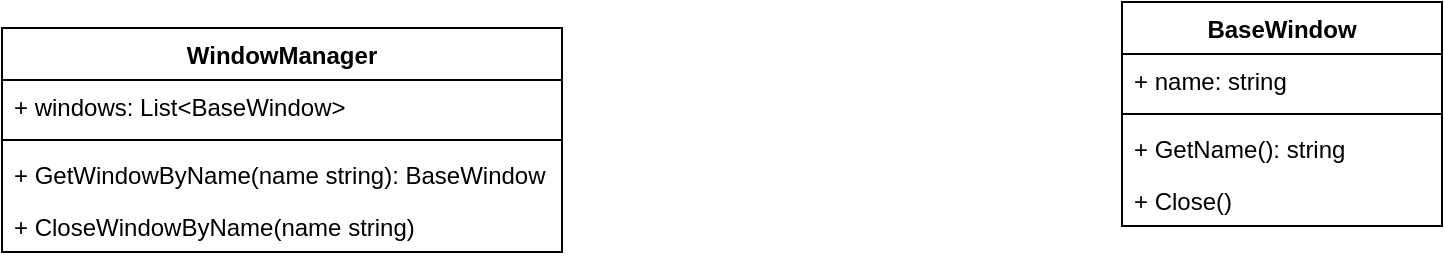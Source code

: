 <mxfile version="20.2.8" type="github">
  <diagram id="ojlUBGBj9HOvDxkowVGO" name="Page-1">
    <mxGraphModel dx="1374" dy="831" grid="1" gridSize="10" guides="1" tooltips="1" connect="1" arrows="1" fold="1" page="1" pageScale="1" pageWidth="1920" pageHeight="1200" math="0" shadow="0">
      <root>
        <mxCell id="0" />
        <mxCell id="1" parent="0" />
        <UserObject label="BaseWindow&#xa;" tooltip="Base Window Class" id="s8yhdZJHds5Np0-mlSNr-1">
          <mxCell style="swimlane;fontStyle=1;align=center;verticalAlign=top;childLayout=stackLayout;horizontal=1;startSize=26;horizontalStack=0;resizeParent=1;resizeParentMax=0;resizeLast=0;collapsible=1;marginBottom=0;" vertex="1" parent="1">
            <mxGeometry x="880" y="127" width="160" height="112" as="geometry" />
          </mxCell>
        </UserObject>
        <mxCell id="s8yhdZJHds5Np0-mlSNr-2" value="+ name: string&#xa;" style="text;strokeColor=none;fillColor=none;align=left;verticalAlign=top;spacingLeft=4;spacingRight=4;overflow=hidden;rotatable=0;points=[[0,0.5],[1,0.5]];portConstraint=eastwest;" vertex="1" parent="s8yhdZJHds5Np0-mlSNr-1">
          <mxGeometry y="26" width="160" height="26" as="geometry" />
        </mxCell>
        <mxCell id="s8yhdZJHds5Np0-mlSNr-3" value="" style="line;strokeWidth=1;fillColor=none;align=left;verticalAlign=middle;spacingTop=-1;spacingLeft=3;spacingRight=3;rotatable=0;labelPosition=right;points=[];portConstraint=eastwest;strokeColor=inherit;" vertex="1" parent="s8yhdZJHds5Np0-mlSNr-1">
          <mxGeometry y="52" width="160" height="8" as="geometry" />
        </mxCell>
        <mxCell id="s8yhdZJHds5Np0-mlSNr-4" value="+ GetName(): string" style="text;strokeColor=none;fillColor=none;align=left;verticalAlign=top;spacingLeft=4;spacingRight=4;overflow=hidden;rotatable=0;points=[[0,0.5],[1,0.5]];portConstraint=eastwest;" vertex="1" parent="s8yhdZJHds5Np0-mlSNr-1">
          <mxGeometry y="60" width="160" height="26" as="geometry" />
        </mxCell>
        <mxCell id="s8yhdZJHds5Np0-mlSNr-7" value="+ Close()" style="text;strokeColor=none;fillColor=none;align=left;verticalAlign=top;spacingLeft=4;spacingRight=4;overflow=hidden;rotatable=0;points=[[0,0.5],[1,0.5]];portConstraint=eastwest;" vertex="1" parent="s8yhdZJHds5Np0-mlSNr-1">
          <mxGeometry y="86" width="160" height="26" as="geometry" />
        </mxCell>
        <mxCell id="s8yhdZJHds5Np0-mlSNr-8" value="WindowManager&#xa;" style="swimlane;fontStyle=1;align=center;verticalAlign=top;childLayout=stackLayout;horizontal=1;startSize=26;horizontalStack=0;resizeParent=1;resizeParentMax=0;resizeLast=0;collapsible=1;marginBottom=0;" vertex="1" parent="1">
          <mxGeometry x="320" y="140" width="280" height="112" as="geometry" />
        </mxCell>
        <mxCell id="s8yhdZJHds5Np0-mlSNr-9" value="+ windows: List&lt;BaseWindow&gt;" style="text;strokeColor=none;fillColor=none;align=left;verticalAlign=top;spacingLeft=4;spacingRight=4;overflow=hidden;rotatable=0;points=[[0,0.5],[1,0.5]];portConstraint=eastwest;" vertex="1" parent="s8yhdZJHds5Np0-mlSNr-8">
          <mxGeometry y="26" width="280" height="26" as="geometry" />
        </mxCell>
        <mxCell id="s8yhdZJHds5Np0-mlSNr-10" value="" style="line;strokeWidth=1;fillColor=none;align=left;verticalAlign=middle;spacingTop=-1;spacingLeft=3;spacingRight=3;rotatable=0;labelPosition=right;points=[];portConstraint=eastwest;strokeColor=inherit;" vertex="1" parent="s8yhdZJHds5Np0-mlSNr-8">
          <mxGeometry y="52" width="280" height="8" as="geometry" />
        </mxCell>
        <mxCell id="s8yhdZJHds5Np0-mlSNr-11" value="+ GetWindowByName(name string): BaseWindow&#xa;" style="text;strokeColor=none;fillColor=none;align=left;verticalAlign=top;spacingLeft=4;spacingRight=4;overflow=hidden;rotatable=0;points=[[0,0.5],[1,0.5]];portConstraint=eastwest;" vertex="1" parent="s8yhdZJHds5Np0-mlSNr-8">
          <mxGeometry y="60" width="280" height="26" as="geometry" />
        </mxCell>
        <mxCell id="s8yhdZJHds5Np0-mlSNr-12" value="+ CloseWindowByName(name string)&#xa;" style="text;strokeColor=none;fillColor=none;align=left;verticalAlign=top;spacingLeft=4;spacingRight=4;overflow=hidden;rotatable=0;points=[[0,0.5],[1,0.5]];portConstraint=eastwest;" vertex="1" parent="s8yhdZJHds5Np0-mlSNr-8">
          <mxGeometry y="86" width="280" height="26" as="geometry" />
        </mxCell>
      </root>
    </mxGraphModel>
  </diagram>
</mxfile>
